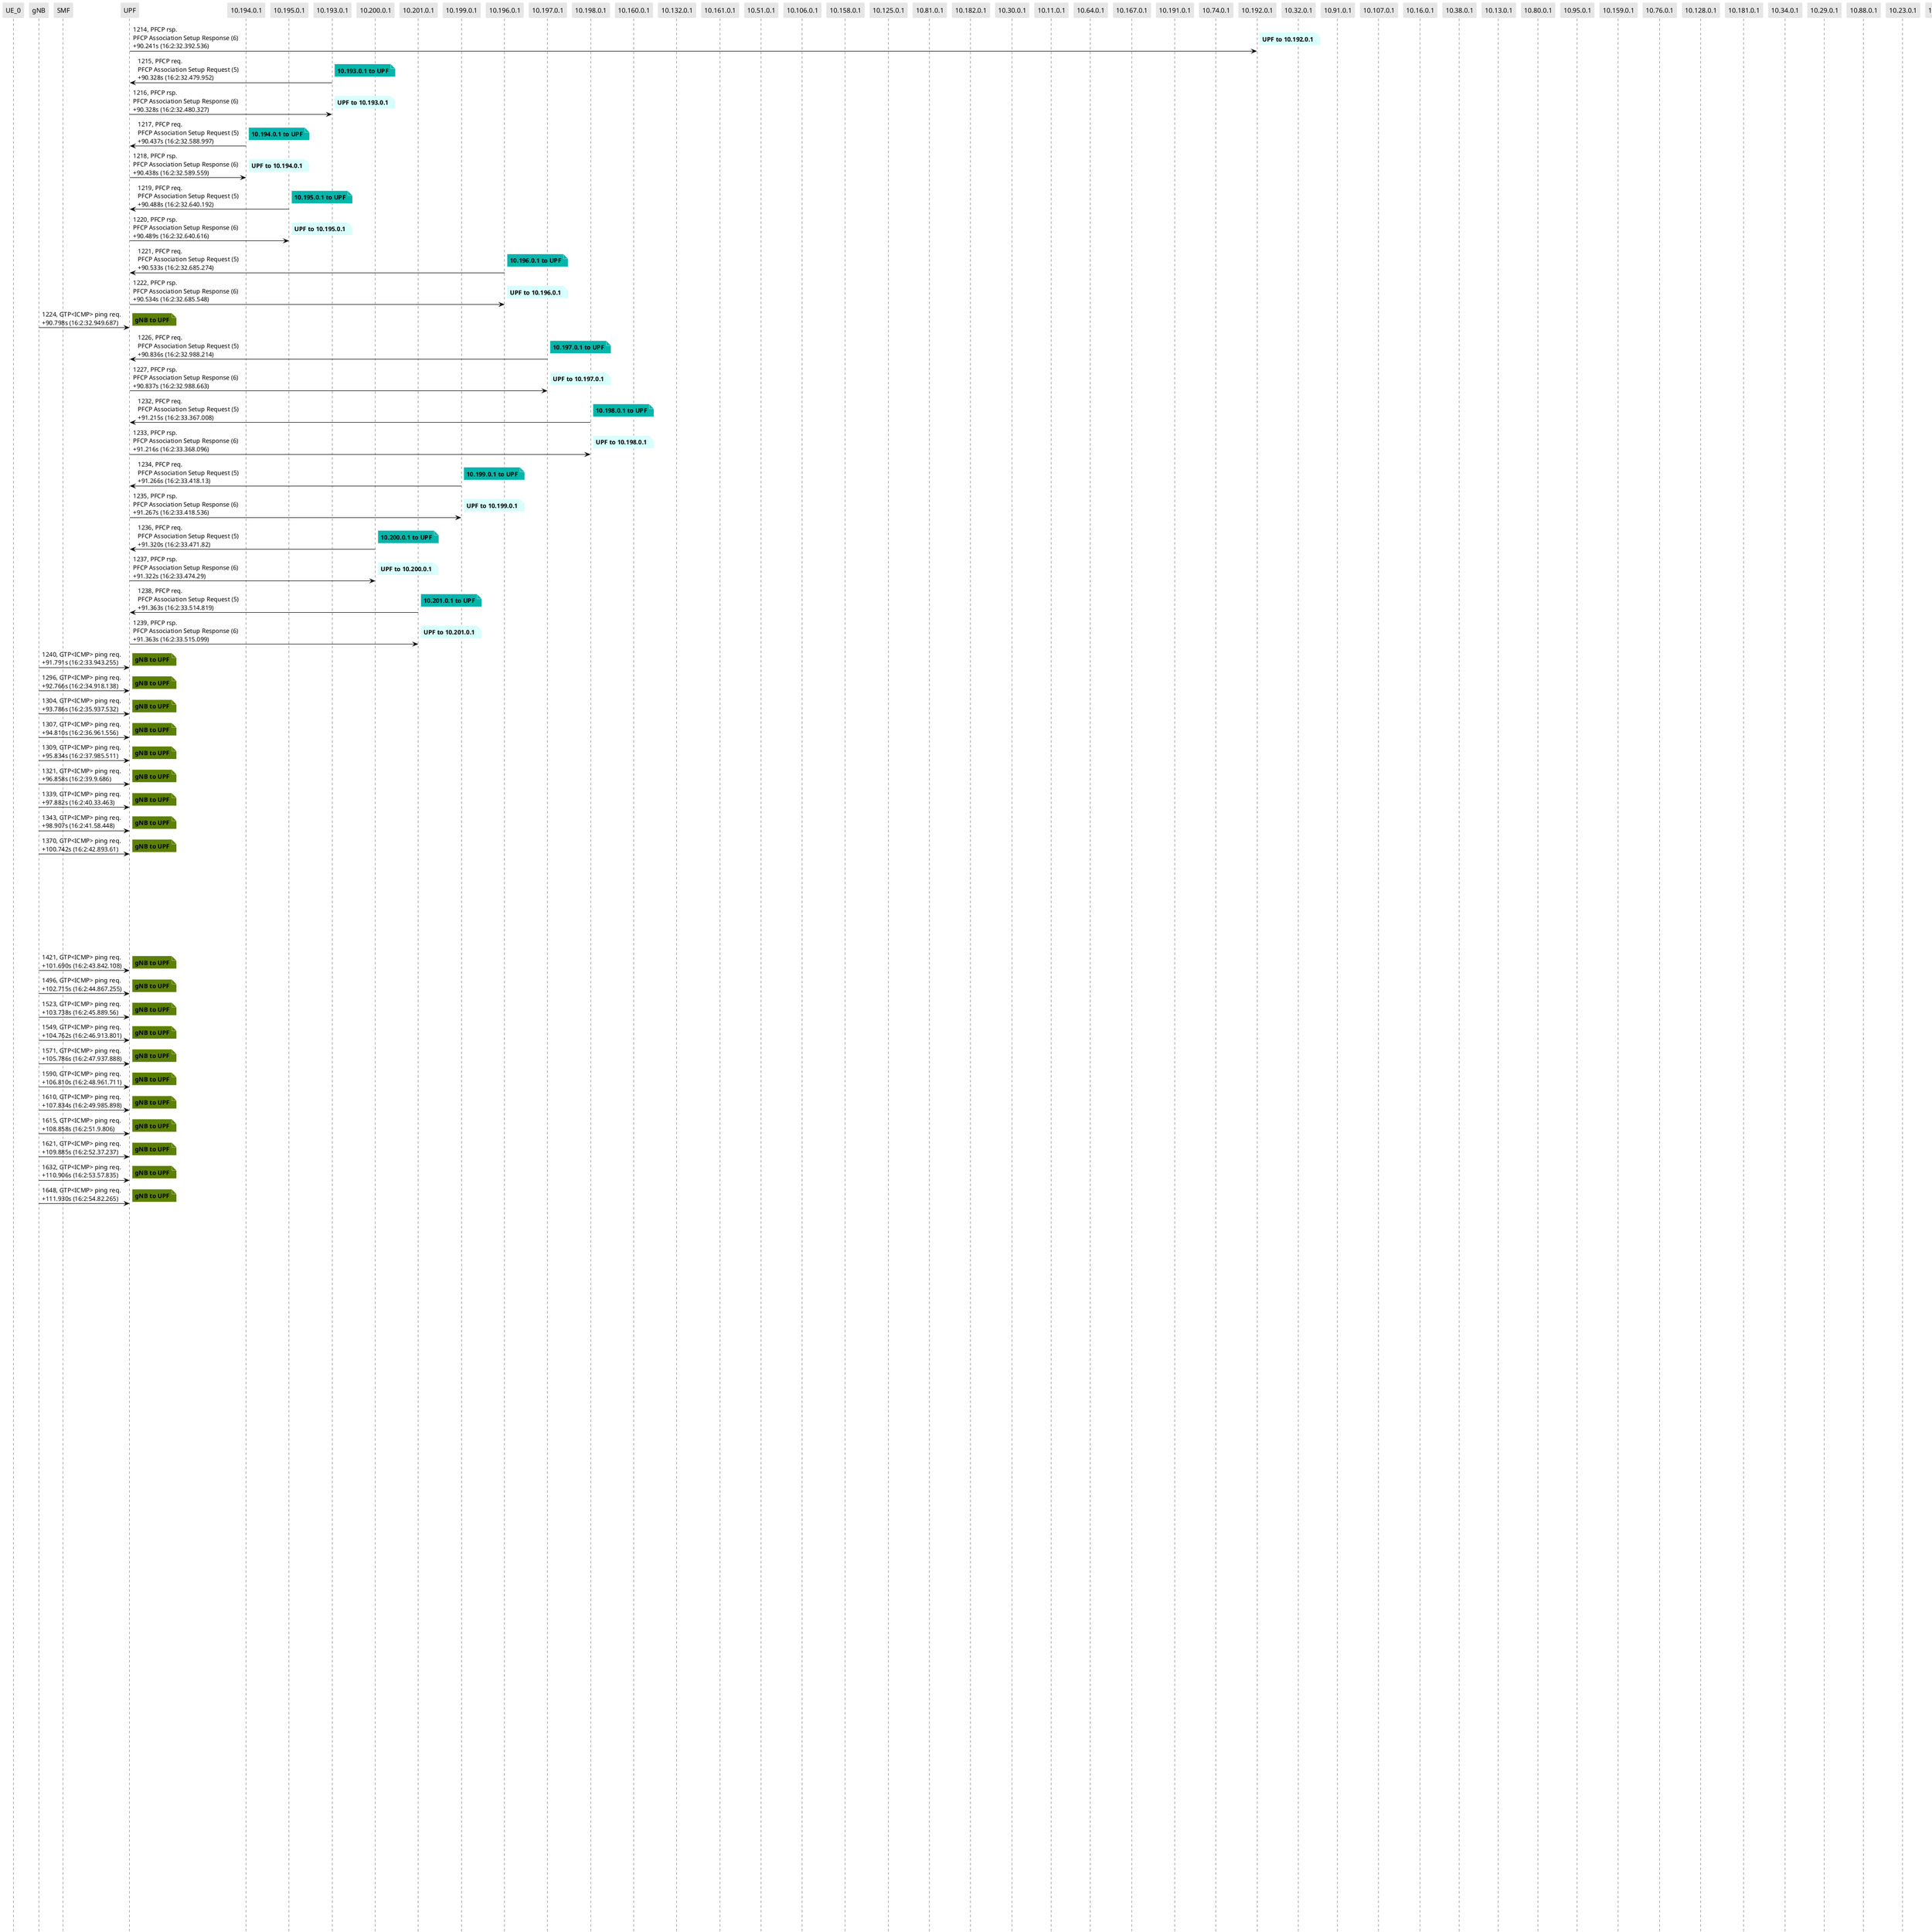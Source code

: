 @startuml
skinparam shadowing false
skinparam NoteBorderColor white
skinparam sequence {
    ArrowColor black
    LifeLineBorderColor black
    LifeLineBackgroundColor black
    ParticipantBorderColor white
    ParticipantBackgroundColor #e6e6e6
}
participant "UE_0"
participant "gNB"
participant "SMF"
participant "UPF"
participant "10.194.0.1"
participant "10.195.0.1"
participant "10.193.0.1"
participant "10.200.0.1"
participant "10.201.0.1"
participant "10.199.0.1"
participant "10.196.0.1"
participant "10.197.0.1"
participant "10.198.0.1"
participant "10.160.0.1"
participant "10.132.0.1"
participant "10.161.0.1"
participant "10.51.0.1"
participant "10.106.0.1"
participant "10.158.0.1"
participant "10.125.0.1"
participant "10.81.0.1"
participant "10.182.0.1"
participant "10.30.0.1"
participant "10.11.0.1"
participant "10.64.0.1"
participant "10.167.0.1"
participant "10.191.0.1"
participant "10.74.0.1"
participant "10.192.0.1"
participant "10.32.0.1"
participant "10.91.0.1"
participant "10.107.0.1"
participant "10.16.0.1"
participant "10.38.0.1"
participant "10.13.0.1"
participant "10.80.0.1"
participant "10.95.0.1"
participant "10.159.0.1"
participant "10.76.0.1"
participant "10.128.0.1"
participant "10.181.0.1"
participant "10.34.0.1"
participant "10.29.0.1"
participant "10.88.0.1"
participant "10.23.0.1"
participant "10.7.0.1"
participant "10.124.0.1"
participant "10.97.0.1"
participant "10.63.0.1"
participant "10.17.0.1"
participant "10.144.0.1"
participant "10.146.0.1"
participant "10.75.0.1"
participant "10.85.0.1"
participant "10.71.0.1"
participant "10.35.0.1"
participant "10.135.0.1"
participant "10.153.0.1"
participant "127.0.0.53"
participant "10.133.0.1"
participant "10.2.0.1"
participant "10.25.0.1"
participant "10.116.0.1"
participant "10.48.0.1"
participant "10.136.0.1"
participant "10.31.0.1"
participant "10.6.0.1"
participant "10.68.0.1"
participant "10.61.0.1"
participant "10.170.0.1"
participant "10.15.0.1"
participant "10.52.0.1"
participant "10.60.0.1"
participant "10.92.0.1"
participant "10.96.0.1"
participant "10.19.0.1"
participant "10.57.0.1"
participant "10.122.0.1"
participant "10.142.0.1"
participant "10.105.0.1"
participant "10.50.0.1"
participant "10.163.0.1"
participant "10.84.0.1"
participant "10.155.0.1"
participant "10.110.0.1"
participant "10.139.0.1"
participant "10.5.0.1"
participant "10.140.0.1"
participant "10.45.0.5"
participant "10.39.0.1"
participant "10.152.0.1"
participant "10.12.0.1"
participant "10.77.0.1"
participant "10.186.0.1"
participant "10.83.0.1"
participant "10.157.0.1"
participant "10.168.0.1"
participant "10.58.0.1"
participant "10.89.0.1"
participant "10.123.0.1"
participant "10.86.0.1"
participant "10.41.0.1"
participant "10.189.0.1"
participant "10.82.0.1"
participant "10.53.0.1"
participant "10.165.0.1"
participant "10.70.0.1"
participant "10.104.0.1"
participant "10.119.0.1"
participant "10.55.0.1"
participant "10.69.0.1"
participant "10.145.0.1"
participant "10.173.0.1"
participant "10.176.0.1"
participant "10.166.0.1"
participant "10.149.0.1"
participant "10.43.0.1"
participant "10.21.0.1"
participant "10.66.0.1"
participant "10.184.0.1"
participant "10.114.0.1"
participant "10.171.0.1"
participant "10.42.0.1"
participant "10.54.0.1"
participant "10.112.0.1"
participant "10.102.0.1"
participant "10.90.0.1"
participant "10.117.0.1"
participant "10.127.0.1"
participant "10.188.0.1"
participant "10.177.0.1"
participant "10.150.0.1"
participant "10.62.0.1"
participant "10.183.0.1"
participant "10.47.0.1"
participant "10.93.0.1"
participant "10.27.0.1"
participant "10.164.0.1"
participant "10.22.0.1"
participant "10.178.0.1"
participant "10.37.0.1"
participant "10.190.0.1"
participant "10.0.0.1"
participant "10.24.0.1"
participant "10.40.0.1"
participant "10.179.0.1"
participant "10.129.0.1"
participant "10.87.0.1"
participant "10.73.0.1"
participant "10.138.0.1"
participant "10.148.0.1"
participant "10.137.0.1"
participant "10.154.0.1"
participant "10.172.0.1"
participant "10.94.0.1"
participant "10.131.0.1"
participant "10.33.0.1"
participant "10.72.0.1"
participant "10.67.0.1"
participant "10.103.0.1"
participant "10.143.0.1"
participant "10.130.0.1"
participant "10.8.0.1"
participant "10.118.0.1"
participant "10.151.0.1"
participant "10.101.0.1"
participant "10.174.0.1"
participant "10.109.0.1"
participant "8.8.8.8"
participant "10.4.0.1"
participant "10.44.0.1"
participant "10.156.0.1"
participant "10.3.0.1"
participant "10.100.0.1"
participant "10.108.0.1"
participant "10.185.0.1"
participant "10.49.0.1"
participant "10.78.0.1"
participant "10.46.0.1"
participant "10.56.0.1"
participant "10.10.0.1"
participant "10.79.0.1"
participant "10.14.0.1"
participant "10.187.0.1"
participant "10.59.0.1"
participant "10.1.0.1"
participant "10.20.0.1"
participant "10.111.0.1"
participant "10.36.0.1"
participant "10.126.0.1"
participant "10.26.0.1"
participant "10.99.0.1"
participant "10.175.0.1"
participant "10.28.0.1"
participant "10.121.0.1"
participant "127.0.0.1"
participant "10.98.0.1"
participant "10.134.0.1"
participant "10.180.0.1"
participant "10.141.0.1"
participant "10.65.0.1"
participant "10.115.0.1"
participant "10.120.0.1"
participant "10.113.0.1"
participant "10.147.0.1"
participant "10.162.0.1"
participant "10.18.0.1"
participant "10.169.0.1"
participant "10.9.0.1"

"UPF" -> "10.192.0.1": 1214, PFCP rsp.\nPFCP Association Setup Response (6)\n+90.241s (16:2:32.392.536)

note right #D7FEFC
**UPF to 10.192.0.1**
end note

"10.193.0.1" -> "UPF": 1215, PFCP req.\nPFCP Association Setup Request (5)\n+90.328s (16:2:32.479.952)

note right #03B5AA
**10.193.0.1 to UPF**
end note

"UPF" -> "10.193.0.1": 1216, PFCP rsp.\nPFCP Association Setup Response (6)\n+90.328s (16:2:32.480.327)

note right #D7FEFC
**UPF to 10.193.0.1**
end note

"10.194.0.1" -> "UPF": 1217, PFCP req.\nPFCP Association Setup Request (5)\n+90.437s (16:2:32.588.997)

note right #03B5AA
**10.194.0.1 to UPF**
end note

"UPF" -> "10.194.0.1": 1218, PFCP rsp.\nPFCP Association Setup Response (6)\n+90.438s (16:2:32.589.559)

note right #D7FEFC
**UPF to 10.194.0.1**
end note

"10.195.0.1" -> "UPF": 1219, PFCP req.\nPFCP Association Setup Request (5)\n+90.488s (16:2:32.640.192)

note right #03B5AA
**10.195.0.1 to UPF**
end note

"UPF" -> "10.195.0.1": 1220, PFCP rsp.\nPFCP Association Setup Response (6)\n+90.489s (16:2:32.640.616)

note right #D7FEFC
**UPF to 10.195.0.1**
end note

"10.196.0.1" -> "UPF": 1221, PFCP req.\nPFCP Association Setup Request (5)\n+90.533s (16:2:32.685.274)

note right #03B5AA
**10.196.0.1 to UPF**
end note

"UPF" -> "10.196.0.1": 1222, PFCP rsp.\nPFCP Association Setup Response (6)\n+90.534s (16:2:32.685.548)

note right #D7FEFC
**UPF to 10.196.0.1**
end note

"gNB" -> "UPF": 1224, GTP<ICMP> ping req.\n+90.798s (16:2:32.949.687)

note right #5C8001
**gNB to UPF**
end note

"10.197.0.1" -> "UPF": 1226, PFCP req.\nPFCP Association Setup Request (5)\n+90.836s (16:2:32.988.214)

note right #03B5AA
**10.197.0.1 to UPF**
end note

"UPF" -> "10.197.0.1": 1227, PFCP rsp.\nPFCP Association Setup Response (6)\n+90.837s (16:2:32.988.663)

note right #D7FEFC
**UPF to 10.197.0.1**
end note

"10.198.0.1" -> "UPF": 1232, PFCP req.\nPFCP Association Setup Request (5)\n+91.215s (16:2:33.367.008)

note right #03B5AA
**10.198.0.1 to UPF**
end note

"UPF" -> "10.198.0.1": 1233, PFCP rsp.\nPFCP Association Setup Response (6)\n+91.216s (16:2:33.368.096)

note right #D7FEFC
**UPF to 10.198.0.1**
end note

"10.199.0.1" -> "UPF": 1234, PFCP req.\nPFCP Association Setup Request (5)\n+91.266s (16:2:33.418.13)

note right #03B5AA
**10.199.0.1 to UPF**
end note

"UPF" -> "10.199.0.1": 1235, PFCP rsp.\nPFCP Association Setup Response (6)\n+91.267s (16:2:33.418.536)

note right #D7FEFC
**UPF to 10.199.0.1**
end note

"10.200.0.1" -> "UPF": 1236, PFCP req.\nPFCP Association Setup Request (5)\n+91.320s (16:2:33.471.82)

note right #03B5AA
**10.200.0.1 to UPF**
end note

"UPF" -> "10.200.0.1": 1237, PFCP rsp.\nPFCP Association Setup Response (6)\n+91.322s (16:2:33.474.29)

note right #D7FEFC
**UPF to 10.200.0.1**
end note

"10.201.0.1" -> "UPF": 1238, PFCP req.\nPFCP Association Setup Request (5)\n+91.363s (16:2:33.514.819)

note right #03B5AA
**10.201.0.1 to UPF**
end note

"UPF" -> "10.201.0.1": 1239, PFCP rsp.\nPFCP Association Setup Response (6)\n+91.363s (16:2:33.515.099)

note right #D7FEFC
**UPF to 10.201.0.1**
end note

"gNB" -> "UPF": 1240, GTP<ICMP> ping req.\n+91.791s (16:2:33.943.255)

note right #5C8001
**gNB to UPF**
end note

"gNB" -> "UPF": 1296, GTP<ICMP> ping req.\n+92.766s (16:2:34.918.138)

note right #5C8001
**gNB to UPF**
end note

"gNB" -> "UPF": 1304, GTP<ICMP> ping req.\n+93.786s (16:2:35.937.532)

note right #5C8001
**gNB to UPF**
end note

"gNB" -> "UPF": 1307, GTP<ICMP> ping req.\n+94.810s (16:2:36.961.556)

note right #5C8001
**gNB to UPF**
end note

"gNB" -> "UPF": 1309, GTP<ICMP> ping req.\n+95.834s (16:2:37.985.511)

note right #5C8001
**gNB to UPF**
end note

"gNB" -> "UPF": 1321, GTP<ICMP> ping req.\n+96.858s (16:2:39.9.686)

note right #5C8001
**gNB to UPF**
end note

"gNB" -> "UPF": 1339, GTP<ICMP> ping req.\n+97.882s (16:2:40.33.463)

note right #5C8001
**gNB to UPF**
end note

"gNB" -> "UPF": 1343, GTP<ICMP> ping req.\n+98.907s (16:2:41.58.448)

note right #5C8001
**gNB to UPF**
end note

"gNB" -> "UPF": 1370, GTP<ICMP> ping req.\n+100.742s (16:2:42.893.61)

note right #5C8001
**gNB to UPF**
end note

"127.0.0.1" -> "127.0.0.53": 1400, ICMP req., rsp. or notification\n+101.355s (16:2:43.507.12)

note right #EDFEC2
**127.0.0.1 to 127.0.0.53**
end note

"127.0.0.1" -> "127.0.0.53": 1403, ICMP req., rsp. or notification\n+101.355s (16:2:43.507.216)

note right #EDFEC2
**127.0.0.1 to 127.0.0.53**
end note

"127.0.0.1" -> "127.0.0.53": 1406, ICMP req., rsp. or notification\n+101.356s (16:2:43.507.355)

note right #EDFEC2
**127.0.0.1 to 127.0.0.53**
end note

"127.0.0.1" -> "127.0.0.53": 1409, ICMP req., rsp. or notification\n+101.356s (16:2:43.507.475)

note right #EDFEC2
**127.0.0.1 to 127.0.0.53**
end note

"gNB" -> "UPF": 1421, GTP<ICMP> ping req.\n+101.690s (16:2:43.842.108)

note right #5C8001
**gNB to UPF**
end note

"gNB" -> "UPF": 1496, GTP<ICMP> ping req.\n+102.715s (16:2:44.867.255)

note right #5C8001
**gNB to UPF**
end note

"gNB" -> "UPF": 1523, GTP<ICMP> ping req.\n+103.738s (16:2:45.889.56)

note right #5C8001
**gNB to UPF**
end note

"gNB" -> "UPF": 1549, GTP<ICMP> ping req.\n+104.762s (16:2:46.913.801)

note right #5C8001
**gNB to UPF**
end note

"gNB" -> "UPF": 1571, GTP<ICMP> ping req.\n+105.786s (16:2:47.937.888)

note right #5C8001
**gNB to UPF**
end note

"gNB" -> "UPF": 1590, GTP<ICMP> ping req.\n+106.810s (16:2:48.961.711)

note right #5C8001
**gNB to UPF**
end note

"gNB" -> "UPF": 1610, GTP<ICMP> ping req.\n+107.834s (16:2:49.985.898)

note right #5C8001
**gNB to UPF**
end note

"gNB" -> "UPF": 1615, GTP<ICMP> ping req.\n+108.858s (16:2:51.9.806)

note right #5C8001
**gNB to UPF**
end note

"gNB" -> "UPF": 1621, GTP<ICMP> ping req.\n+109.885s (16:2:52.37.237)

note right #5C8001
**gNB to UPF**
end note

"gNB" -> "UPF": 1632, GTP<ICMP> ping req.\n+110.906s (16:2:53.57.835)

note right #5C8001
**gNB to UPF**
end note

"gNB" -> "UPF": 1648, GTP<ICMP> ping req.\n+111.930s (16:2:54.82.265)

note right #5C8001
**gNB to UPF**
end note

"127.0.0.1" -> "127.0.0.53": 1871, ICMP req., rsp. or notification\n+128.115s (16:3:10.266.442)

note right #EDFEC2
**127.0.0.1 to 127.0.0.53**
end note

"127.0.0.1" -> "127.0.0.53": 1874, ICMP req., rsp. or notification\n+128.115s (16:3:10.266.608)

note right #EDFEC2
**127.0.0.1 to 127.0.0.53**
end note

"127.0.0.1" -> "127.0.0.53": 1877, ICMP req., rsp. or notification\n+128.120s (16:3:10.271.973)

note right #EDFEC2
**127.0.0.1 to 127.0.0.53**
end note

"127.0.0.1" -> "127.0.0.53": 1879, ICMP req., rsp. or notification\n+128.120s (16:3:10.272.041)

note right #EDFEC2
**127.0.0.1 to 127.0.0.53**
end note

"127.0.0.1" -> "127.0.0.53": 1881, ICMP req., rsp. or notification\n+128.120s (16:3:10.272.093)

note right #EDFEC2
**127.0.0.1 to 127.0.0.53**
end note

"127.0.0.1" -> "127.0.0.53": 1883, ICMP req., rsp. or notification\n+128.120s (16:3:10.272.14)

note right #EDFEC2
**127.0.0.1 to 127.0.0.53**
end note

"127.0.0.1" -> "127.0.0.53": 1885, ICMP req., rsp. or notification\n+128.121s (16:3:10.272.524)

note right #EDFEC2
**127.0.0.1 to 127.0.0.53**
end note

"127.0.0.1" -> "127.0.0.53": 1887, ICMP req., rsp. or notification\n+128.121s (16:3:10.272.726)

note right #EDFEC2
**127.0.0.1 to 127.0.0.53**
end note

"127.0.0.1" -> "127.0.0.53": 1889, ICMP req., rsp. or notification\n+128.122s (16:3:10.273.995)

note right #EDFEC2
**127.0.0.1 to 127.0.0.53**
end note

"127.0.0.1" -> "127.0.0.53": 1891, ICMP req., rsp. or notification\n+128.122s (16:3:10.274.154)

note right #EDFEC2
**127.0.0.1 to 127.0.0.53**
end note

"127.0.0.1" -> "127.0.0.53": 1893, ICMP req., rsp. or notification\n+128.122s (16:3:10.274.305)

note right #EDFEC2
**127.0.0.1 to 127.0.0.53**
end note

"127.0.0.1" -> "127.0.0.53": 1895, ICMP req., rsp. or notification\n+128.123s (16:3:10.274.45)

note right #EDFEC2
**127.0.0.1 to 127.0.0.53**
end note

"127.0.0.1" -> "127.0.0.53": 1897, ICMP req., rsp. or notification\n+128.123s (16:3:10.274.82)

note right #EDFEC2
**127.0.0.1 to 127.0.0.53**
end note

"127.0.0.1" -> "127.0.0.53": 1899, ICMP req., rsp. or notification\n+128.123s (16:3:10.274.989)

note right #EDFEC2
**127.0.0.1 to 127.0.0.53**
end note

"127.0.0.1" -> "127.0.0.53": 1901, ICMP req., rsp. or notification\n+128.123s (16:3:10.275.237)

note right #EDFEC2
**127.0.0.1 to 127.0.0.53**
end note

"127.0.0.1" -> "127.0.0.53": 1903, ICMP req., rsp. or notification\n+128.124s (16:3:10.275.951)

note right #EDFEC2
**127.0.0.1 to 127.0.0.53**
end note

"127.0.0.1" -> "127.0.0.53": 1906, ICMP req., rsp. or notification\n+128.135s (16:3:10.286.582)

note right #EDFEC2
**127.0.0.1 to 127.0.0.53**
end note

"127.0.0.1" -> "127.0.0.53": 1908, ICMP req., rsp. or notification\n+128.135s (16:3:10.286.761)

note right #EDFEC2
**127.0.0.1 to 127.0.0.53**
end note

"127.0.0.1" -> "127.0.0.53": 1910, ICMP req., rsp. or notification\n+128.135s (16:3:10.286.919)

note right #EDFEC2
**127.0.0.1 to 127.0.0.53**
end note

"127.0.0.1" -> "127.0.0.53": 1912, ICMP req., rsp. or notification\n+128.135s (16:3:10.287.075)

note right #EDFEC2
**127.0.0.1 to 127.0.0.53**
end note

"127.0.0.1" -> "127.0.0.53": 1914, ICMP req., rsp. or notification\n+128.135s (16:3:10.287.235)

note right #EDFEC2
**127.0.0.1 to 127.0.0.53**
end note

"127.0.0.1" -> "127.0.0.53": 1916, ICMP req., rsp. or notification\n+128.136s (16:3:10.287.395)

note right #EDFEC2
**127.0.0.1 to 127.0.0.53**
end note

"127.0.0.1" -> "127.0.0.53": 1920, ICMP req., rsp. or notification\n+128.136s (16:3:10.287.602)

note right #EDFEC2
**127.0.0.1 to 127.0.0.53**
end note

"127.0.0.1" -> "127.0.0.53": 1922, ICMP req., rsp. or notification\n+128.136s (16:3:10.287.635)

note right #EDFEC2
**127.0.0.1 to 127.0.0.53**
end note

"127.0.0.1" -> "127.0.0.53": 1924, ICMP req., rsp. or notification\n+128.140s (16:3:10.292.017)

note right #EDFEC2
**127.0.0.1 to 127.0.0.53**
end note

"127.0.0.1" -> "127.0.0.53": 1926, ICMP req., rsp. or notification\n+128.140s (16:3:10.292.081)

note right #EDFEC2
**127.0.0.1 to 127.0.0.53**
end note

"127.0.0.1" -> "127.0.0.53": 1928, ICMP req., rsp. or notification\n+128.140s (16:3:10.292.111)

note right #EDFEC2
**127.0.0.1 to 127.0.0.53**
end note

"127.0.0.1" -> "127.0.0.53": 1930, ICMP req., rsp. or notification\n+128.140s (16:3:10.292.137)

note right #EDFEC2
**127.0.0.1 to 127.0.0.53**
end note

"127.0.0.1" -> "127.0.0.53": 1932, ICMP req., rsp. or notification\n+128.140s (16:3:10.292.161)

note right #EDFEC2
**127.0.0.1 to 127.0.0.53**
end note

"127.0.0.1" -> "127.0.0.53": 1934, ICMP req., rsp. or notification\n+128.141s (16:3:10.292.495)

note right #EDFEC2
**127.0.0.1 to 127.0.0.53**
end note

"127.0.0.1" -> "127.0.0.53": 1936, ICMP req., rsp. or notification\n+128.141s (16:3:10.292.637)

note right #EDFEC2
**127.0.0.1 to 127.0.0.53**
end note

"127.0.0.1" -> "127.0.0.53": 1938, ICMP req., rsp. or notification\n+128.141s (16:3:10.292.773)

note right #EDFEC2
**127.0.0.1 to 127.0.0.53**
end note

"127.0.0.1" -> "127.0.0.53": 1940, ICMP req., rsp. or notification\n+128.141s (16:3:10.292.907)

note right #EDFEC2
**127.0.0.1 to 127.0.0.53**
end note

"127.0.0.1" -> "127.0.0.53": 1942, ICMP req., rsp. or notification\n+128.141s (16:3:10.293.046)

note right #EDFEC2
**127.0.0.1 to 127.0.0.53**
end note

"127.0.0.1" -> "127.0.0.53": 1944, ICMP req., rsp. or notification\n+128.144s (16:3:10.295.404)

note right #EDFEC2
**127.0.0.1 to 127.0.0.53**
end note

"127.0.0.1" -> "127.0.0.53": 1946, ICMP req., rsp. or notification\n+128.144s (16:3:10.295.797)

note right #EDFEC2
**127.0.0.1 to 127.0.0.53**
end note

"127.0.0.1" -> "127.0.0.53": 1948, ICMP req., rsp. or notification\n+128.150s (16:3:10.302.182)

note right #EDFEC2
**127.0.0.1 to 127.0.0.53**
end note

"127.0.0.1" -> "127.0.0.53": 1997, ICMP req., rsp. or notification\n+128.679s (16:3:10.830.802)

note right #EDFEC2
**127.0.0.1 to 127.0.0.53**
end note

"127.0.0.1" -> "127.0.0.53": 1999, ICMP req., rsp. or notification\n+128.679s (16:3:10.830.855)

note right #EDFEC2
**127.0.0.1 to 127.0.0.53**
end note

"127.0.0.1" -> "127.0.0.53": 2001, ICMP req., rsp. or notification\n+128.679s (16:3:10.830.894)

note right #EDFEC2
**127.0.0.1 to 127.0.0.53**
end note

"127.0.0.1" -> "127.0.0.53": 2003, ICMP req., rsp. or notification\n+128.679s (16:3:10.830.936)

note right #EDFEC2
**127.0.0.1 to 127.0.0.53**
end note

"127.0.0.1" -> "127.0.0.53": 2006, ICMP req., rsp. or notification\n+128.679s (16:3:10.831.007)

note right #EDFEC2
**127.0.0.1 to 127.0.0.53**
end note

"127.0.0.1" -> "127.0.0.53": 2008, ICMP req., rsp. or notification\n+128.679s (16:3:10.831.028)

note right #EDFEC2
**127.0.0.1 to 127.0.0.53**
end note

"127.0.0.1" -> "127.0.0.53": 2010, ICMP req., rsp. or notification\n+128.679s (16:3:10.831.048)

note right #EDFEC2
**127.0.0.1 to 127.0.0.53**
end note

"127.0.0.1" -> "127.0.0.53": 2012, ICMP req., rsp. or notification\n+128.679s (16:3:10.831.069)

note right #EDFEC2
**127.0.0.1 to 127.0.0.53**
end note

"127.0.0.1" -> "127.0.0.53": 2030, ICMP req., rsp. or notification\n+129.191s (16:3:11.342.77)

note right #EDFEC2
**127.0.0.1 to 127.0.0.53**
end note

"127.0.0.1" -> "127.0.0.53": 2032, ICMP req., rsp. or notification\n+129.191s (16:3:11.342.925)

note right #EDFEC2
**127.0.0.1 to 127.0.0.53**
end note

"127.0.0.1" -> "127.0.0.53": 2034, ICMP req., rsp. or notification\n+129.191s (16:3:11.342.989)

note right #EDFEC2
**127.0.0.1 to 127.0.0.53**
end note

"127.0.0.1" -> "127.0.0.53": 2036, ICMP req., rsp. or notification\n+129.191s (16:3:11.343.025)

note right #EDFEC2
**127.0.0.1 to 127.0.0.53**
end note

"127.0.0.1" -> "127.0.0.53": 2038, ICMP req., rsp. or notification\n+129.191s (16:3:11.343.054)

note right #EDFEC2
**127.0.0.1 to 127.0.0.53**
end note

"127.0.0.1" -> "127.0.0.53": 2040, ICMP req., rsp. or notification\n+129.191s (16:3:11.343.081)

note right #EDFEC2
**127.0.0.1 to 127.0.0.53**
end note

"127.0.0.1" -> "127.0.0.53": 2043, ICMP req., rsp. or notification\n+129.191s (16:3:11.343.297)

note right #EDFEC2
**127.0.0.1 to 127.0.0.53**
end note

"127.0.0.1" -> "127.0.0.53": 2045, ICMP req., rsp. or notification\n+129.192s (16:3:11.343.356)

note right #EDFEC2
**127.0.0.1 to 127.0.0.53**
end note

"127.0.0.1" -> "127.0.0.53": 2047, ICMP req., rsp. or notification\n+129.192s (16:3:11.343.392)

note right #EDFEC2
**127.0.0.1 to 127.0.0.53**
end note

"127.0.0.1" -> "127.0.0.53": 2049, ICMP req., rsp. or notification\n+129.192s (16:3:11.343.436)

note right #EDFEC2
**127.0.0.1 to 127.0.0.53**
end note

"127.0.0.1" -> "127.0.0.53": 2051, ICMP req., rsp. or notification\n+129.192s (16:3:11.343.489)

note right #EDFEC2
**127.0.0.1 to 127.0.0.53**
end note

@enduml
